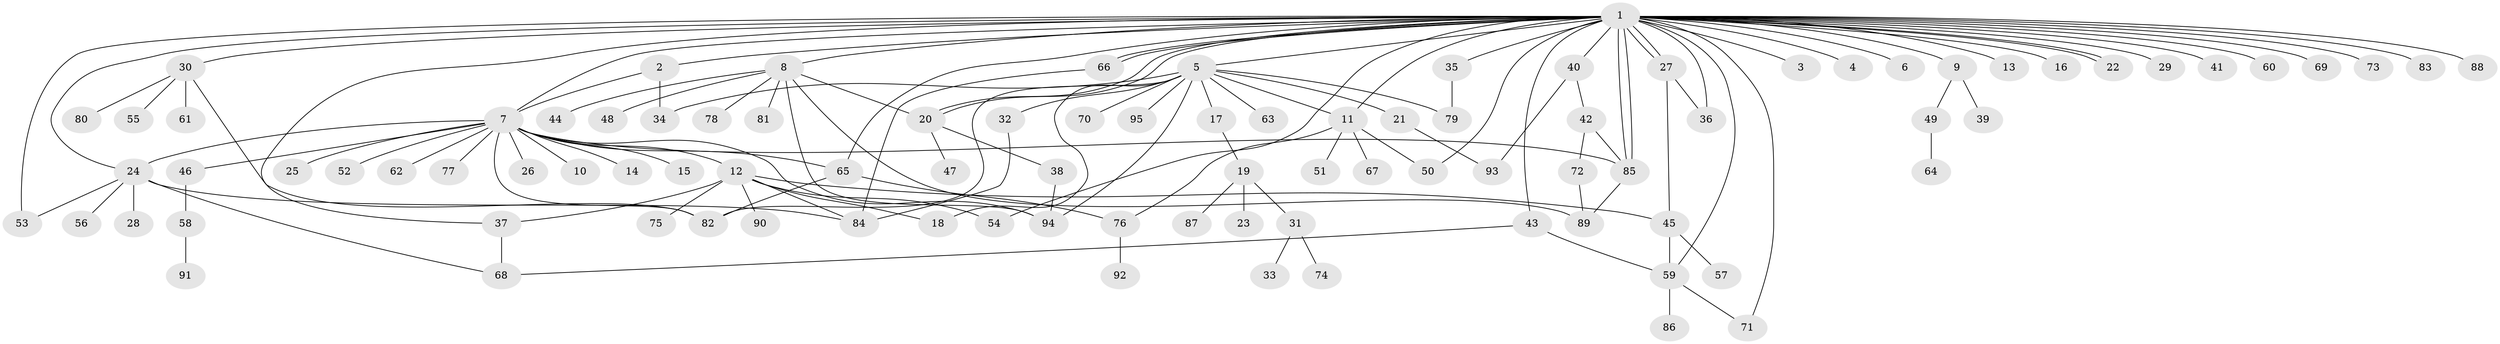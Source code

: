 // coarse degree distribution, {38: 0.013157894736842105, 3: 0.07894736842105263, 1: 0.5526315789473685, 12: 0.013157894736842105, 19: 0.013157894736842105, 7: 0.039473684210526314, 2: 0.18421052631578946, 8: 0.02631578947368421, 5: 0.05263157894736842, 6: 0.013157894736842105, 4: 0.013157894736842105}
// Generated by graph-tools (version 1.1) at 2025/41/03/06/25 10:41:50]
// undirected, 95 vertices, 133 edges
graph export_dot {
graph [start="1"]
  node [color=gray90,style=filled];
  1;
  2;
  3;
  4;
  5;
  6;
  7;
  8;
  9;
  10;
  11;
  12;
  13;
  14;
  15;
  16;
  17;
  18;
  19;
  20;
  21;
  22;
  23;
  24;
  25;
  26;
  27;
  28;
  29;
  30;
  31;
  32;
  33;
  34;
  35;
  36;
  37;
  38;
  39;
  40;
  41;
  42;
  43;
  44;
  45;
  46;
  47;
  48;
  49;
  50;
  51;
  52;
  53;
  54;
  55;
  56;
  57;
  58;
  59;
  60;
  61;
  62;
  63;
  64;
  65;
  66;
  67;
  68;
  69;
  70;
  71;
  72;
  73;
  74;
  75;
  76;
  77;
  78;
  79;
  80;
  81;
  82;
  83;
  84;
  85;
  86;
  87;
  88;
  89;
  90;
  91;
  92;
  93;
  94;
  95;
  1 -- 2;
  1 -- 3;
  1 -- 4;
  1 -- 5;
  1 -- 6;
  1 -- 7;
  1 -- 8;
  1 -- 9;
  1 -- 11;
  1 -- 13;
  1 -- 16;
  1 -- 20;
  1 -- 20;
  1 -- 22;
  1 -- 22;
  1 -- 24;
  1 -- 27;
  1 -- 27;
  1 -- 29;
  1 -- 30;
  1 -- 35;
  1 -- 36;
  1 -- 37;
  1 -- 40;
  1 -- 41;
  1 -- 43;
  1 -- 50;
  1 -- 53;
  1 -- 54;
  1 -- 59;
  1 -- 60;
  1 -- 65;
  1 -- 66;
  1 -- 66;
  1 -- 69;
  1 -- 71;
  1 -- 73;
  1 -- 83;
  1 -- 85;
  1 -- 85;
  1 -- 88;
  2 -- 7;
  2 -- 34;
  5 -- 11;
  5 -- 17;
  5 -- 18;
  5 -- 21;
  5 -- 32;
  5 -- 34;
  5 -- 63;
  5 -- 70;
  5 -- 79;
  5 -- 82;
  5 -- 94;
  5 -- 95;
  7 -- 10;
  7 -- 12;
  7 -- 14;
  7 -- 15;
  7 -- 24;
  7 -- 25;
  7 -- 26;
  7 -- 46;
  7 -- 52;
  7 -- 62;
  7 -- 65;
  7 -- 77;
  7 -- 82;
  7 -- 85;
  7 -- 94;
  8 -- 20;
  8 -- 44;
  8 -- 48;
  8 -- 78;
  8 -- 81;
  8 -- 89;
  8 -- 94;
  9 -- 39;
  9 -- 49;
  11 -- 50;
  11 -- 51;
  11 -- 67;
  11 -- 76;
  12 -- 18;
  12 -- 37;
  12 -- 45;
  12 -- 54;
  12 -- 75;
  12 -- 84;
  12 -- 90;
  17 -- 19;
  19 -- 23;
  19 -- 31;
  19 -- 87;
  20 -- 38;
  20 -- 47;
  21 -- 93;
  24 -- 28;
  24 -- 53;
  24 -- 56;
  24 -- 68;
  24 -- 84;
  27 -- 36;
  27 -- 45;
  30 -- 55;
  30 -- 61;
  30 -- 80;
  30 -- 82;
  31 -- 33;
  31 -- 74;
  32 -- 84;
  35 -- 79;
  37 -- 68;
  38 -- 94;
  40 -- 42;
  40 -- 93;
  42 -- 72;
  42 -- 85;
  43 -- 59;
  43 -- 68;
  45 -- 57;
  45 -- 59;
  46 -- 58;
  49 -- 64;
  58 -- 91;
  59 -- 71;
  59 -- 86;
  65 -- 76;
  65 -- 82;
  66 -- 84;
  72 -- 89;
  76 -- 92;
  85 -- 89;
}
